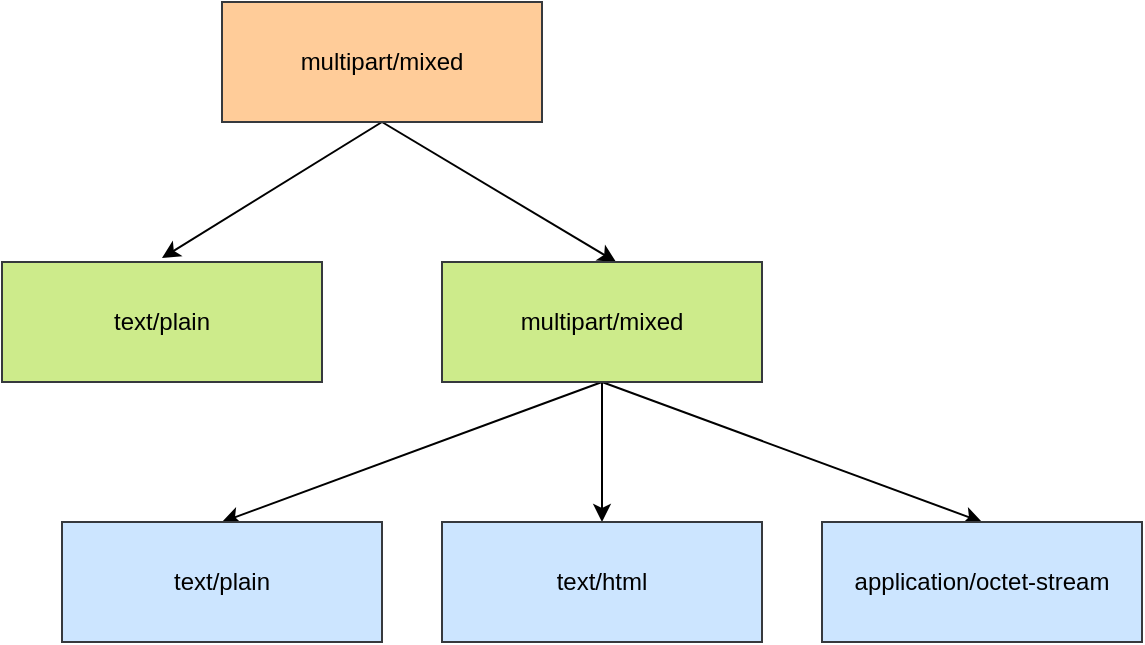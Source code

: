 <mxfile version="15.1.4" type="device"><diagram id="WXhgm4NtlDmbk-U9-we2" name="Page-1"><mxGraphModel dx="946" dy="556" grid="1" gridSize="10" guides="1" tooltips="1" connect="1" arrows="1" fold="1" page="1" pageScale="1" pageWidth="827" pageHeight="1169" math="0" shadow="0"><root><mxCell id="0"/><mxCell id="1" parent="0"/><mxCell id="a49dQwWwDLauI7i8frXJ-6" style="edgeStyle=none;rounded=0;orthogonalLoop=1;jettySize=auto;html=1;exitX=0.5;exitY=1;exitDx=0;exitDy=0;" edge="1" parent="1" source="a49dQwWwDLauI7i8frXJ-1"><mxGeometry relative="1" as="geometry"><mxPoint x="260" y="238" as="targetPoint"/></mxGeometry></mxCell><mxCell id="a49dQwWwDLauI7i8frXJ-7" style="edgeStyle=none;rounded=0;orthogonalLoop=1;jettySize=auto;html=1;exitX=0.5;exitY=1;exitDx=0;exitDy=0;entryX=0.544;entryY=0;entryDx=0;entryDy=0;entryPerimeter=0;" edge="1" parent="1" source="a49dQwWwDLauI7i8frXJ-1" target="a49dQwWwDLauI7i8frXJ-3"><mxGeometry relative="1" as="geometry"/></mxCell><mxCell id="a49dQwWwDLauI7i8frXJ-1" value="multipart/mixed" style="rounded=0;whiteSpace=wrap;html=1;fillColor=#ffcc99;strokeColor=#36393d;" vertex="1" parent="1"><mxGeometry x="290" y="110" width="160" height="60" as="geometry"/></mxCell><mxCell id="a49dQwWwDLauI7i8frXJ-2" value="text/plain" style="rounded=0;whiteSpace=wrap;html=1;fillColor=#cdeb8b;strokeColor=#36393d;" vertex="1" parent="1"><mxGeometry x="180" y="240" width="160" height="60" as="geometry"/></mxCell><mxCell id="a49dQwWwDLauI7i8frXJ-8" style="edgeStyle=none;rounded=0;orthogonalLoop=1;jettySize=auto;html=1;exitX=0.5;exitY=1;exitDx=0;exitDy=0;entryX=0.5;entryY=0;entryDx=0;entryDy=0;" edge="1" parent="1" source="a49dQwWwDLauI7i8frXJ-3" target="a49dQwWwDLauI7i8frXJ-5"><mxGeometry relative="1" as="geometry"/></mxCell><mxCell id="a49dQwWwDLauI7i8frXJ-10" style="edgeStyle=none;rounded=0;orthogonalLoop=1;jettySize=auto;html=1;exitX=0.5;exitY=1;exitDx=0;exitDy=0;entryX=0.5;entryY=0;entryDx=0;entryDy=0;" edge="1" parent="1" source="a49dQwWwDLauI7i8frXJ-3" target="a49dQwWwDLauI7i8frXJ-9"><mxGeometry relative="1" as="geometry"/></mxCell><mxCell id="a49dQwWwDLauI7i8frXJ-12" style="edgeStyle=none;rounded=0;orthogonalLoop=1;jettySize=auto;html=1;exitX=0.5;exitY=1;exitDx=0;exitDy=0;entryX=0.5;entryY=0;entryDx=0;entryDy=0;" edge="1" parent="1" source="a49dQwWwDLauI7i8frXJ-3" target="a49dQwWwDLauI7i8frXJ-11"><mxGeometry relative="1" as="geometry"/></mxCell><mxCell id="a49dQwWwDLauI7i8frXJ-3" value="multipart/mixed" style="rounded=0;whiteSpace=wrap;html=1;fillColor=#cdeb8b;strokeColor=#36393d;" vertex="1" parent="1"><mxGeometry x="400" y="240" width="160" height="60" as="geometry"/></mxCell><mxCell id="a49dQwWwDLauI7i8frXJ-5" value="text/plain" style="rounded=0;whiteSpace=wrap;html=1;fillColor=#cce5ff;strokeColor=#36393d;" vertex="1" parent="1"><mxGeometry x="210" y="370" width="160" height="60" as="geometry"/></mxCell><mxCell id="a49dQwWwDLauI7i8frXJ-9" value="text/html" style="rounded=0;whiteSpace=wrap;html=1;fillColor=#cce5ff;strokeColor=#36393d;" vertex="1" parent="1"><mxGeometry x="400" y="370" width="160" height="60" as="geometry"/></mxCell><mxCell id="a49dQwWwDLauI7i8frXJ-11" value="application/octet-stream" style="rounded=0;whiteSpace=wrap;html=1;fillColor=#cce5ff;strokeColor=#36393d;" vertex="1" parent="1"><mxGeometry x="590" y="370" width="160" height="60" as="geometry"/></mxCell></root></mxGraphModel></diagram></mxfile>